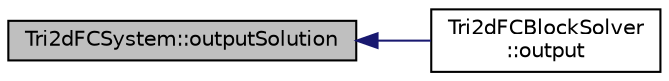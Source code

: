 digraph "Tri2dFCSystem::outputSolution"
{
  edge [fontname="Helvetica",fontsize="10",labelfontname="Helvetica",labelfontsize="10"];
  node [fontname="Helvetica",fontsize="10",shape=record];
  rankdir="LR";
  Node1 [label="Tri2dFCSystem::outputSolution",height=0.2,width=0.4,color="black", fillcolor="grey75", style="filled" fontcolor="black"];
  Node1 -> Node2 [dir="back",color="midnightblue",fontsize="10",style="solid",fontname="Helvetica"];
  Node2 [label="Tri2dFCBlockSolver\l::output",height=0.2,width=0.4,color="black", fillcolor="white", style="filled",URL="$classTri2dFCBlockSolver.html#a93456c967bb32780f707d708bff35c41",tooltip="Output solution, residual, error, and surface data to file for a given time step. ..."];
}
